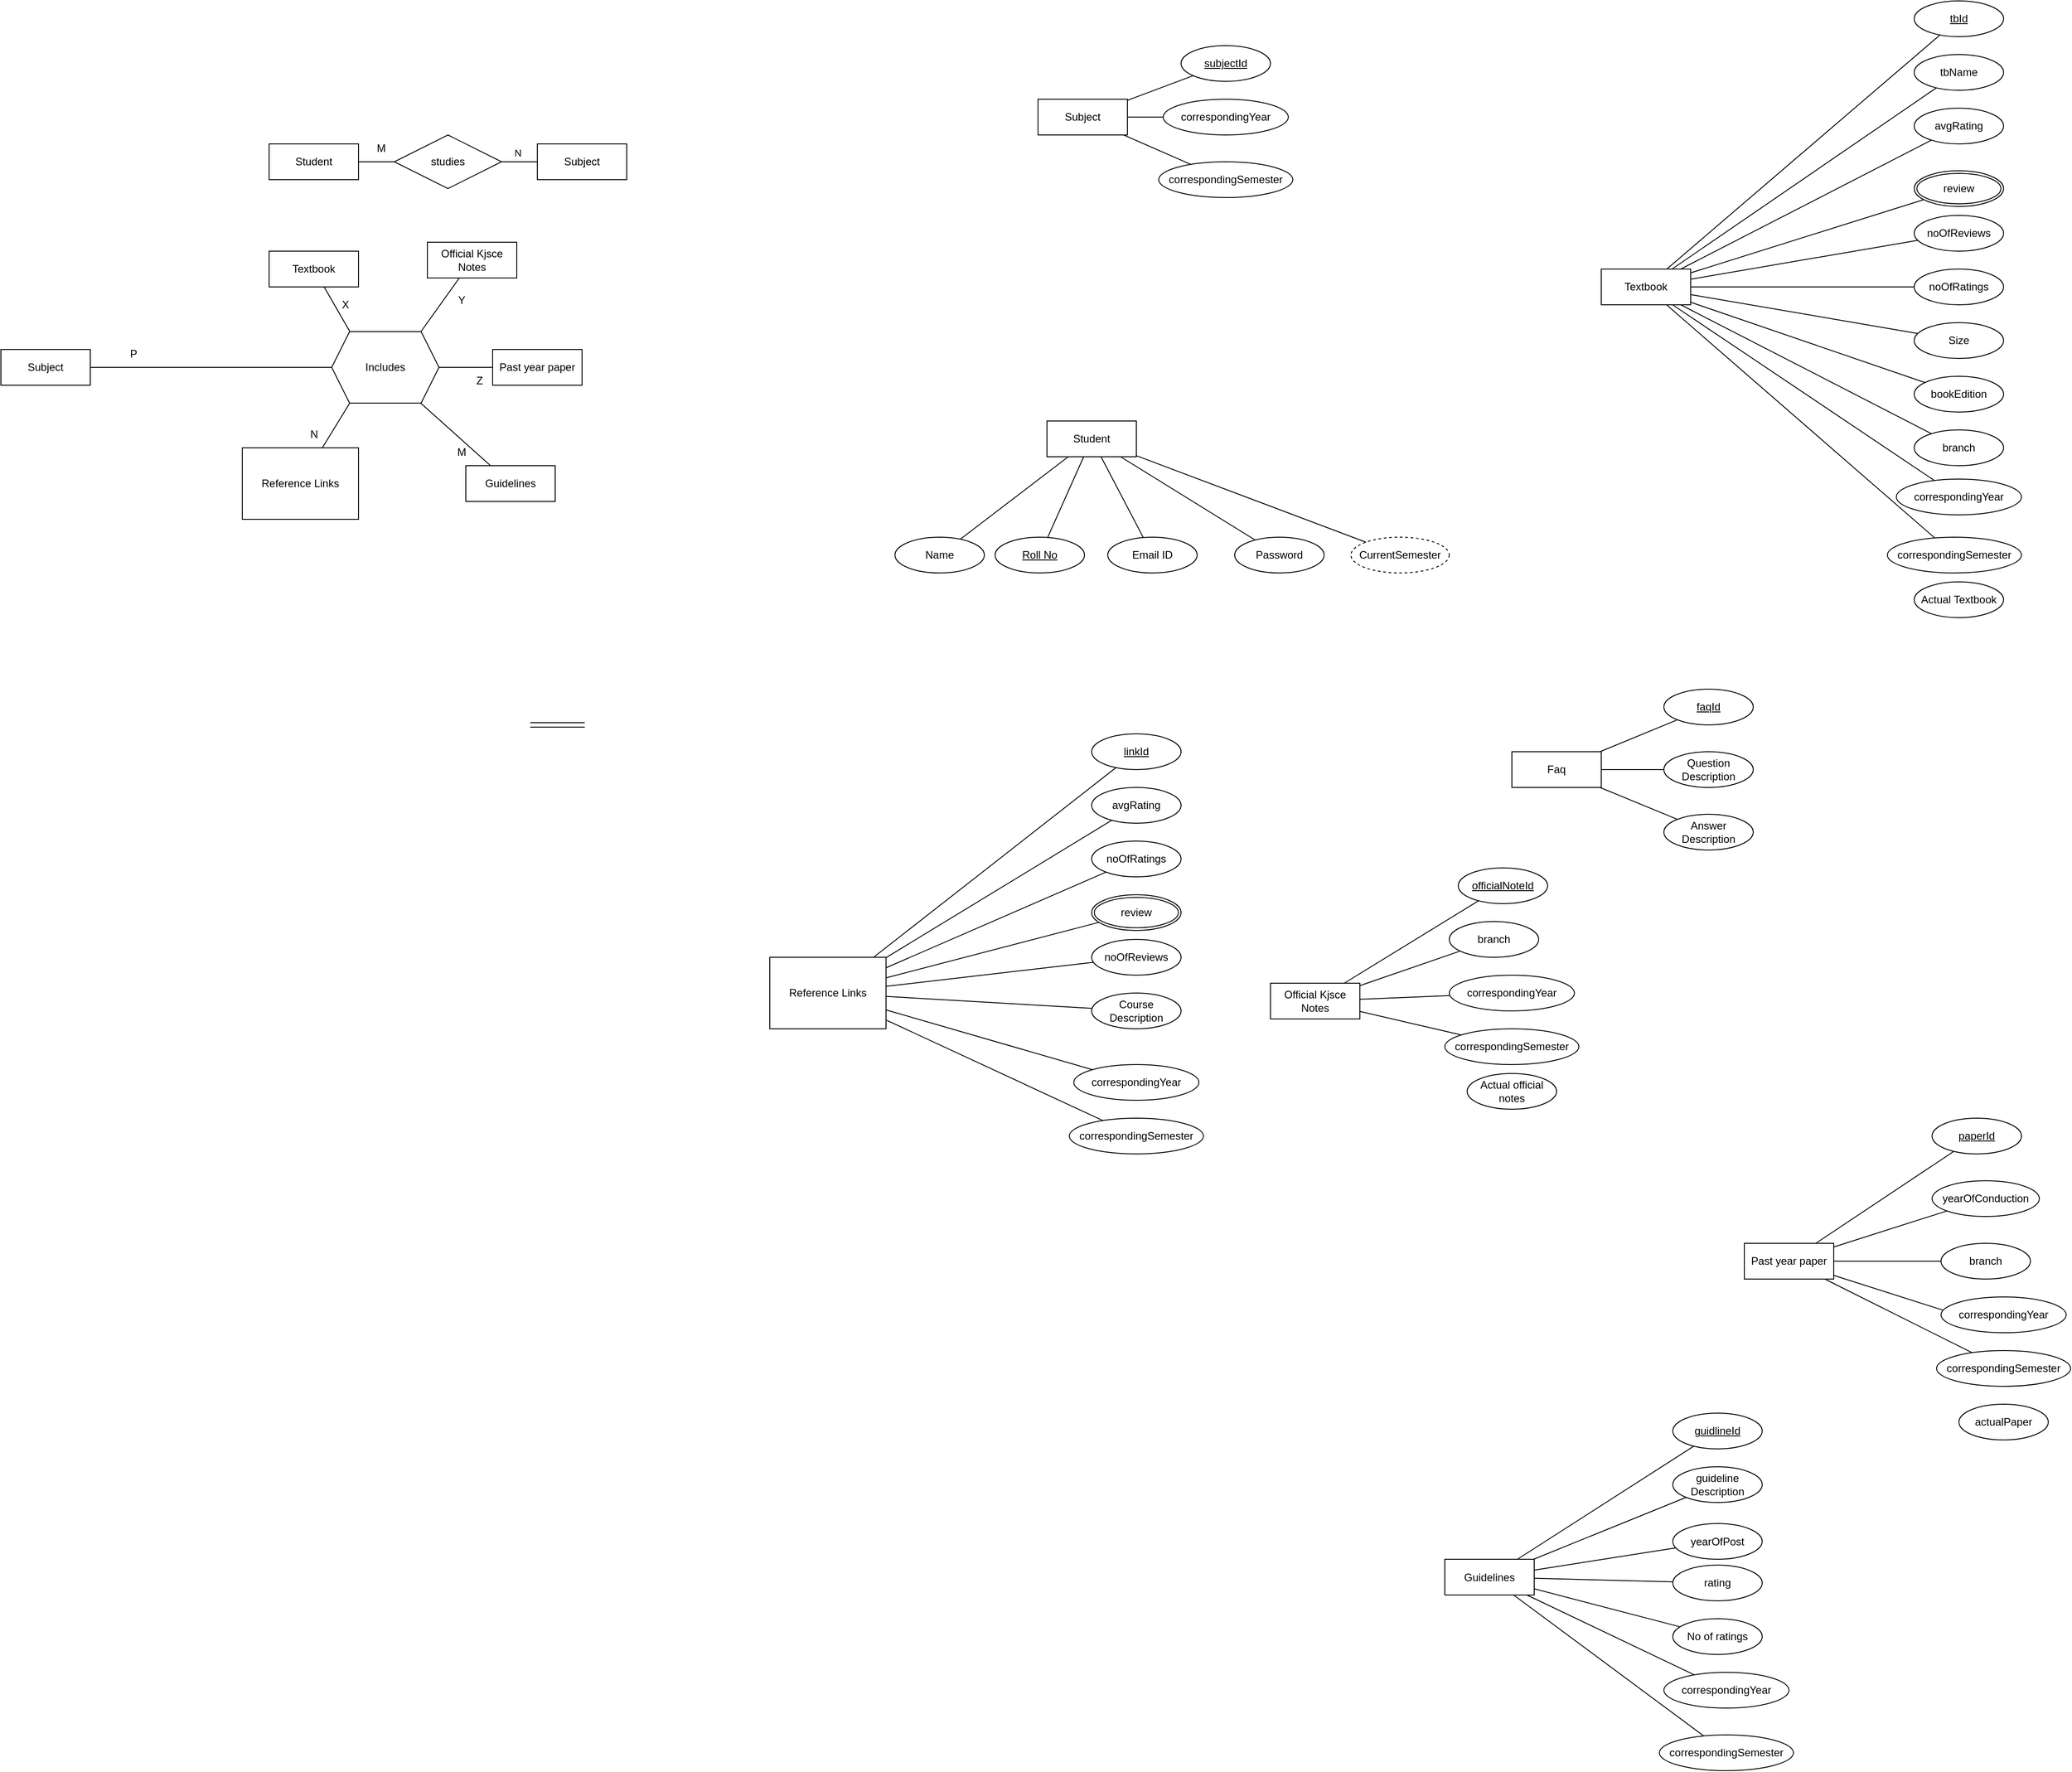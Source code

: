 <mxfile version="20.8.16" type="device"><diagram name="Page-1" id="X2BokGx-37KuDT-Nl5kM"><mxGraphModel dx="2121" dy="316" grid="1" gridSize="10" guides="1" tooltips="1" connect="1" arrows="1" fold="1" page="1" pageScale="1" pageWidth="827" pageHeight="1169" math="0" shadow="0"><root><mxCell id="0"/><mxCell id="1" parent="0"/><mxCell id="zIrbUxkJa_HAjr7PJI90-3" value="Subject" style="whiteSpace=wrap;html=1;align=center;" parent="1" vertex="1"><mxGeometry x="170" y="140" width="100" height="40" as="geometry"/></mxCell><mxCell id="IxkabMG1aAaslUCdvLZa-1" value="Student" style="whiteSpace=wrap;html=1;align=center;" vertex="1" parent="1"><mxGeometry x="180" y="500" width="100" height="40" as="geometry"/></mxCell><mxCell id="IxkabMG1aAaslUCdvLZa-9" value="" style="endArrow=none;html=1;rounded=0;" edge="1" parent="1" source="IxkabMG1aAaslUCdvLZa-2" target="IxkabMG1aAaslUCdvLZa-1"><mxGeometry width="50" height="50" relative="1" as="geometry"><mxPoint x="190" y="610" as="sourcePoint"/><mxPoint x="240" y="560" as="targetPoint"/></mxGeometry></mxCell><mxCell id="IxkabMG1aAaslUCdvLZa-10" value="" style="endArrow=none;html=1;rounded=0;" edge="1" parent="1" source="IxkabMG1aAaslUCdvLZa-17" target="IxkabMG1aAaslUCdvLZa-1"><mxGeometry width="50" height="50" relative="1" as="geometry"><mxPoint x="188.113" y="620.265" as="sourcePoint"/><mxPoint x="167.5" y="590.0" as="targetPoint"/></mxGeometry></mxCell><mxCell id="IxkabMG1aAaslUCdvLZa-11" value="" style="endArrow=none;html=1;rounded=0;" edge="1" parent="1" source="IxkabMG1aAaslUCdvLZa-4" target="IxkabMG1aAaslUCdvLZa-1"><mxGeometry width="50" height="50" relative="1" as="geometry"><mxPoint x="192.305" y="630.021" as="sourcePoint"/><mxPoint x="197.5" y="590.0" as="targetPoint"/></mxGeometry></mxCell><mxCell id="IxkabMG1aAaslUCdvLZa-12" value="" style="endArrow=none;html=1;rounded=0;" edge="1" parent="1" source="IxkabMG1aAaslUCdvLZa-5" target="IxkabMG1aAaslUCdvLZa-1"><mxGeometry width="50" height="50" relative="1" as="geometry"><mxPoint x="329.997" y="605.811" as="sourcePoint"/><mxPoint x="265.56" y="563.0" as="targetPoint"/></mxGeometry></mxCell><mxCell id="IxkabMG1aAaslUCdvLZa-13" value="Textbook" style="whiteSpace=wrap;html=1;align=center;" vertex="1" parent="1"><mxGeometry x="800" y="330" width="100" height="40" as="geometry"/></mxCell><mxCell id="IxkabMG1aAaslUCdvLZa-15" value="tbName" style="ellipse;whiteSpace=wrap;html=1;align=center;" vertex="1" parent="1"><mxGeometry x="1150" y="90" width="100" height="40" as="geometry"/></mxCell><mxCell id="IxkabMG1aAaslUCdvLZa-16" value="avgRating" style="ellipse;whiteSpace=wrap;html=1;align=center;" vertex="1" parent="1"><mxGeometry x="1150" y="150" width="100" height="40" as="geometry"/></mxCell><mxCell id="IxkabMG1aAaslUCdvLZa-18" value="" style="endArrow=none;html=1;rounded=0;" edge="1" parent="1" source="IxkabMG1aAaslUCdvLZa-13" target="IxkabMG1aAaslUCdvLZa-21"><mxGeometry width="50" height="50" relative="1" as="geometry"><mxPoint x="910" y="360" as="sourcePoint"/><mxPoint x="1156.171" y="194.727" as="targetPoint"/></mxGeometry></mxCell><mxCell id="IxkabMG1aAaslUCdvLZa-19" value="" style="endArrow=none;html=1;rounded=0;" edge="1" parent="1" source="IxkabMG1aAaslUCdvLZa-15" target="IxkabMG1aAaslUCdvLZa-13"><mxGeometry width="50" height="50" relative="1" as="geometry"><mxPoint x="1030" y="330" as="sourcePoint"/><mxPoint x="1080" y="280" as="targetPoint"/></mxGeometry></mxCell><mxCell id="IxkabMG1aAaslUCdvLZa-20" value="" style="endArrow=none;html=1;rounded=0;" edge="1" parent="1" source="IxkabMG1aAaslUCdvLZa-16" target="IxkabMG1aAaslUCdvLZa-13"><mxGeometry width="50" height="50" relative="1" as="geometry"><mxPoint x="1030" y="330" as="sourcePoint"/><mxPoint x="1080" y="280" as="targetPoint"/></mxGeometry></mxCell><mxCell id="IxkabMG1aAaslUCdvLZa-21" value="tbId" style="ellipse;whiteSpace=wrap;html=1;align=center;fontStyle=4;" vertex="1" parent="1"><mxGeometry x="1150" y="30" width="100" height="40" as="geometry"/></mxCell><mxCell id="IxkabMG1aAaslUCdvLZa-23" value="review" style="ellipse;shape=doubleEllipse;margin=3;whiteSpace=wrap;html=1;align=center;" vertex="1" parent="1"><mxGeometry x="1150" y="220" width="100" height="40" as="geometry"/></mxCell><mxCell id="IxkabMG1aAaslUCdvLZa-24" value="" style="endArrow=none;html=1;rounded=0;" edge="1" parent="1" source="IxkabMG1aAaslUCdvLZa-13" target="IxkabMG1aAaslUCdvLZa-23"><mxGeometry width="50" height="50" relative="1" as="geometry"><mxPoint x="1100" y="240" as="sourcePoint"/><mxPoint x="1150" y="190" as="targetPoint"/></mxGeometry></mxCell><mxCell id="IxkabMG1aAaslUCdvLZa-25" value="noOfRatings" style="ellipse;whiteSpace=wrap;html=1;align=center;" vertex="1" parent="1"><mxGeometry x="1150" y="330" width="100" height="40" as="geometry"/></mxCell><mxCell id="IxkabMG1aAaslUCdvLZa-26" value="" style="endArrow=none;html=1;rounded=0;" edge="1" parent="1" source="IxkabMG1aAaslUCdvLZa-25" target="IxkabMG1aAaslUCdvLZa-13"><mxGeometry width="50" height="50" relative="1" as="geometry"><mxPoint x="970" y="280" as="sourcePoint"/><mxPoint x="1020" y="230" as="targetPoint"/></mxGeometry></mxCell><mxCell id="IxkabMG1aAaslUCdvLZa-27" value="Size" style="ellipse;whiteSpace=wrap;html=1;align=center;" vertex="1" parent="1"><mxGeometry x="1150" y="390" width="100" height="40" as="geometry"/></mxCell><mxCell id="IxkabMG1aAaslUCdvLZa-28" value="" style="endArrow=none;html=1;rounded=0;" edge="1" parent="1" source="IxkabMG1aAaslUCdvLZa-13" target="IxkabMG1aAaslUCdvLZa-27"><mxGeometry width="50" height="50" relative="1" as="geometry"><mxPoint x="1140" y="260" as="sourcePoint"/><mxPoint x="1190" y="210" as="targetPoint"/></mxGeometry></mxCell><mxCell id="IxkabMG1aAaslUCdvLZa-30" value="Faq" style="whiteSpace=wrap;html=1;align=center;" vertex="1" parent="1"><mxGeometry x="700" y="870" width="100" height="40" as="geometry"/></mxCell><mxCell id="IxkabMG1aAaslUCdvLZa-34" value="Question Description" style="ellipse;whiteSpace=wrap;html=1;align=center;" vertex="1" parent="1"><mxGeometry x="870" y="870" width="100" height="40" as="geometry"/></mxCell><mxCell id="IxkabMG1aAaslUCdvLZa-35" value="Answer Description" style="ellipse;whiteSpace=wrap;html=1;align=center;" vertex="1" parent="1"><mxGeometry x="870" y="940" width="100" height="40" as="geometry"/></mxCell><mxCell id="IxkabMG1aAaslUCdvLZa-36" value="faqId" style="ellipse;whiteSpace=wrap;html=1;align=center;fontStyle=4;" vertex="1" parent="1"><mxGeometry x="870" y="800" width="100" height="40" as="geometry"/></mxCell><mxCell id="IxkabMG1aAaslUCdvLZa-37" value="" style="endArrow=none;html=1;rounded=0;" edge="1" parent="1" source="IxkabMG1aAaslUCdvLZa-30" target="IxkabMG1aAaslUCdvLZa-36"><mxGeometry width="50" height="50" relative="1" as="geometry"><mxPoint x="690" y="790" as="sourcePoint"/><mxPoint x="740" y="740" as="targetPoint"/></mxGeometry></mxCell><mxCell id="IxkabMG1aAaslUCdvLZa-38" value="" style="endArrow=none;html=1;rounded=0;" edge="1" parent="1" source="IxkabMG1aAaslUCdvLZa-30" target="IxkabMG1aAaslUCdvLZa-34"><mxGeometry width="50" height="50" relative="1" as="geometry"><mxPoint x="820.0" y="864.321" as="sourcePoint"/><mxPoint x="890.441" y="842.232" as="targetPoint"/></mxGeometry></mxCell><mxCell id="IxkabMG1aAaslUCdvLZa-40" value="" style="endArrow=none;html=1;rounded=0;" edge="1" parent="1" source="IxkabMG1aAaslUCdvLZa-30" target="IxkabMG1aAaslUCdvLZa-35"><mxGeometry width="50" height="50" relative="1" as="geometry"><mxPoint x="830.0" y="874.321" as="sourcePoint"/><mxPoint x="900.441" y="852.232" as="targetPoint"/></mxGeometry></mxCell><mxCell id="IxkabMG1aAaslUCdvLZa-41" value="Official Kjsce Notes" style="whiteSpace=wrap;html=1;align=center;" vertex="1" parent="1"><mxGeometry x="430" y="1129" width="100" height="40" as="geometry"/></mxCell><mxCell id="IxkabMG1aAaslUCdvLZa-44" value="Actual Textbook" style="ellipse;whiteSpace=wrap;html=1;align=center;" vertex="1" parent="1"><mxGeometry x="1150" y="680" width="100" height="40" as="geometry"/></mxCell><mxCell id="IxkabMG1aAaslUCdvLZa-45" value="Actual official notes" style="ellipse;whiteSpace=wrap;html=1;align=center;" vertex="1" parent="1"><mxGeometry x="650" y="1230" width="100" height="40" as="geometry"/></mxCell><mxCell id="IxkabMG1aAaslUCdvLZa-46" value="Reference Links" style="whiteSpace=wrap;html=1;align=center;" vertex="1" parent="1"><mxGeometry x="-130" y="1100" width="130" height="80" as="geometry"/></mxCell><mxCell id="IxkabMG1aAaslUCdvLZa-49" value="noOfReviews" style="ellipse;whiteSpace=wrap;html=1;align=center;" vertex="1" parent="1"><mxGeometry x="1150" y="270" width="100" height="40" as="geometry"/></mxCell><mxCell id="IxkabMG1aAaslUCdvLZa-51" value="" style="endArrow=none;html=1;rounded=0;" edge="1" parent="1" source="IxkabMG1aAaslUCdvLZa-49" target="IxkabMG1aAaslUCdvLZa-13"><mxGeometry width="50" height="50" relative="1" as="geometry"><mxPoint x="1176.854" y="395.026" as="sourcePoint"/><mxPoint x="944.286" y="290" as="targetPoint"/></mxGeometry></mxCell><mxCell id="IxkabMG1aAaslUCdvLZa-52" value="avgRating" style="ellipse;whiteSpace=wrap;html=1;align=center;" vertex="1" parent="1"><mxGeometry x="230" y="910" width="100" height="40" as="geometry"/></mxCell><mxCell id="IxkabMG1aAaslUCdvLZa-53" value="review" style="ellipse;shape=doubleEllipse;margin=3;whiteSpace=wrap;html=1;align=center;" vertex="1" parent="1"><mxGeometry x="230" y="1030" width="100" height="40" as="geometry"/></mxCell><mxCell id="IxkabMG1aAaslUCdvLZa-54" value="noOfRatings" style="ellipse;whiteSpace=wrap;html=1;align=center;" vertex="1" parent="1"><mxGeometry x="230" y="970" width="100" height="40" as="geometry"/></mxCell><mxCell id="IxkabMG1aAaslUCdvLZa-55" value="noOfReviews" style="ellipse;whiteSpace=wrap;html=1;align=center;" vertex="1" parent="1"><mxGeometry x="230" y="1080" width="100" height="40" as="geometry"/></mxCell><mxCell id="IxkabMG1aAaslUCdvLZa-56" value="" style="endArrow=none;html=1;rounded=0;" edge="1" parent="1" source="IxkabMG1aAaslUCdvLZa-46" target="IxkabMG1aAaslUCdvLZa-62"><mxGeometry width="50" height="50" relative="1" as="geometry"><mxPoint x="260" y="970" as="sourcePoint"/><mxPoint x="264.275" y="877.15" as="targetPoint"/></mxGeometry></mxCell><mxCell id="IxkabMG1aAaslUCdvLZa-57" value="" style="group;flipV=0;flipH=0;" vertex="1" connectable="0" parent="1"><mxGeometry x="10" y="630" width="480" height="40" as="geometry"/></mxCell><mxCell id="IxkabMG1aAaslUCdvLZa-2" value="Name" style="ellipse;whiteSpace=wrap;html=1;align=center;" vertex="1" parent="IxkabMG1aAaslUCdvLZa-57"><mxGeometry width="100" height="40" as="geometry"/></mxCell><mxCell id="IxkabMG1aAaslUCdvLZa-4" value="Email ID" style="ellipse;whiteSpace=wrap;html=1;align=center;" vertex="1" parent="IxkabMG1aAaslUCdvLZa-57"><mxGeometry x="238" width="100" height="40" as="geometry"/></mxCell><mxCell id="IxkabMG1aAaslUCdvLZa-5" value="Password" style="ellipse;whiteSpace=wrap;html=1;align=center;" vertex="1" parent="IxkabMG1aAaslUCdvLZa-57"><mxGeometry x="380" width="100" height="40" as="geometry"/></mxCell><mxCell id="IxkabMG1aAaslUCdvLZa-17" value="Roll No" style="ellipse;whiteSpace=wrap;html=1;align=center;fontStyle=4;" vertex="1" parent="IxkabMG1aAaslUCdvLZa-57"><mxGeometry x="112" width="100" height="40" as="geometry"/></mxCell><mxCell id="IxkabMG1aAaslUCdvLZa-58" value="" style="endArrow=none;html=1;rounded=0;" edge="1" parent="1" source="IxkabMG1aAaslUCdvLZa-46" target="IxkabMG1aAaslUCdvLZa-52"><mxGeometry width="50" height="50" relative="1" as="geometry"><mxPoint x="220" y="980" as="sourcePoint"/><mxPoint x="270" y="930" as="targetPoint"/></mxGeometry></mxCell><mxCell id="IxkabMG1aAaslUCdvLZa-59" value="" style="endArrow=none;html=1;rounded=0;" edge="1" parent="1" source="IxkabMG1aAaslUCdvLZa-46" target="IxkabMG1aAaslUCdvLZa-54"><mxGeometry width="50" height="50" relative="1" as="geometry"><mxPoint x="170" y="978.932" as="sourcePoint"/><mxPoint x="251.198" y="952.614" as="targetPoint"/></mxGeometry></mxCell><mxCell id="IxkabMG1aAaslUCdvLZa-60" value="" style="endArrow=none;html=1;rounded=0;" edge="1" parent="1" source="IxkabMG1aAaslUCdvLZa-46" target="IxkabMG1aAaslUCdvLZa-53"><mxGeometry width="50" height="50" relative="1" as="geometry"><mxPoint x="170" y="1000" as="sourcePoint"/><mxPoint x="240" y="1000" as="targetPoint"/></mxGeometry></mxCell><mxCell id="IxkabMG1aAaslUCdvLZa-61" value="" style="endArrow=none;html=1;rounded=0;" edge="1" parent="1" source="IxkabMG1aAaslUCdvLZa-46" target="IxkabMG1aAaslUCdvLZa-55"><mxGeometry width="50" height="50" relative="1" as="geometry"><mxPoint x="170" y="1021.068" as="sourcePoint"/><mxPoint x="251.198" y="1047.386" as="targetPoint"/></mxGeometry></mxCell><mxCell id="IxkabMG1aAaslUCdvLZa-62" value="linkId" style="ellipse;whiteSpace=wrap;html=1;align=center;fontStyle=4;" vertex="1" parent="1"><mxGeometry x="230" y="850" width="100" height="40" as="geometry"/></mxCell><mxCell id="IxkabMG1aAaslUCdvLZa-63" value="Course Description" style="ellipse;whiteSpace=wrap;html=1;align=center;" vertex="1" parent="1"><mxGeometry x="230" y="1140" width="100" height="40" as="geometry"/></mxCell><mxCell id="IxkabMG1aAaslUCdvLZa-65" value="" style="endArrow=none;html=1;rounded=0;" edge="1" parent="1" source="IxkabMG1aAaslUCdvLZa-46" target="IxkabMG1aAaslUCdvLZa-63"><mxGeometry width="50" height="50" relative="1" as="geometry"><mxPoint x="170" y="1060" as="sourcePoint"/><mxPoint x="370" y="1000" as="targetPoint"/></mxGeometry></mxCell><mxCell id="IxkabMG1aAaslUCdvLZa-66" value="Past year paper" style="whiteSpace=wrap;html=1;align=center;" vertex="1" parent="1"><mxGeometry x="960" y="1420" width="100" height="40" as="geometry"/></mxCell><mxCell id="IxkabMG1aAaslUCdvLZa-67" value="bookEdition" style="ellipse;whiteSpace=wrap;html=1;align=center;" vertex="1" parent="1"><mxGeometry x="1150" y="450" width="100" height="40" as="geometry"/></mxCell><mxCell id="IxkabMG1aAaslUCdvLZa-68" value="" style="endArrow=none;html=1;rounded=0;" edge="1" parent="1" source="IxkabMG1aAaslUCdvLZa-13" target="IxkabMG1aAaslUCdvLZa-67"><mxGeometry width="50" height="50" relative="1" as="geometry"><mxPoint x="870" y="230" as="sourcePoint"/><mxPoint x="1080" y="370" as="targetPoint"/></mxGeometry></mxCell><mxCell id="IxkabMG1aAaslUCdvLZa-69" value="paperId" style="ellipse;whiteSpace=wrap;html=1;align=center;fontStyle=4;" vertex="1" parent="1"><mxGeometry x="1170" y="1280" width="100" height="40" as="geometry"/></mxCell><mxCell id="IxkabMG1aAaslUCdvLZa-70" value="yearOfConduction" style="ellipse;whiteSpace=wrap;html=1;align=center;" vertex="1" parent="1"><mxGeometry x="1170" y="1350" width="120" height="40" as="geometry"/></mxCell><mxCell id="IxkabMG1aAaslUCdvLZa-71" value="branch" style="ellipse;whiteSpace=wrap;html=1;align=center;" vertex="1" parent="1"><mxGeometry x="1180" y="1420" width="100" height="40" as="geometry"/></mxCell><mxCell id="IxkabMG1aAaslUCdvLZa-73" value="actualPaper" style="ellipse;whiteSpace=wrap;html=1;align=center;" vertex="1" parent="1"><mxGeometry x="1200" y="1600" width="100" height="40" as="geometry"/></mxCell><mxCell id="IxkabMG1aAaslUCdvLZa-74" value="" style="endArrow=none;html=1;rounded=0;" edge="1" parent="1" source="IxkabMG1aAaslUCdvLZa-66" target="IxkabMG1aAaslUCdvLZa-69"><mxGeometry width="50" height="50" relative="1" as="geometry"><mxPoint x="1110" y="1470" as="sourcePoint"/><mxPoint x="1160" y="1420" as="targetPoint"/></mxGeometry></mxCell><mxCell id="IxkabMG1aAaslUCdvLZa-75" value="" style="endArrow=none;html=1;rounded=0;" edge="1" parent="1" source="IxkabMG1aAaslUCdvLZa-66" target="IxkabMG1aAaslUCdvLZa-70"><mxGeometry width="50" height="50" relative="1" as="geometry"><mxPoint x="1110" y="1470" as="sourcePoint"/><mxPoint x="1160" y="1420" as="targetPoint"/></mxGeometry></mxCell><mxCell id="IxkabMG1aAaslUCdvLZa-76" value="" style="endArrow=none;html=1;rounded=0;" edge="1" parent="1" source="IxkabMG1aAaslUCdvLZa-66" target="IxkabMG1aAaslUCdvLZa-71"><mxGeometry width="50" height="50" relative="1" as="geometry"><mxPoint x="1110" y="1470" as="sourcePoint"/><mxPoint x="1160" y="1420" as="targetPoint"/></mxGeometry></mxCell><mxCell id="IxkabMG1aAaslUCdvLZa-77" value="" style="endArrow=none;html=1;rounded=0;" edge="1" parent="1" source="IxkabMG1aAaslUCdvLZa-66"><mxGeometry width="50" height="50" relative="1" as="geometry"><mxPoint x="1110" y="1470" as="sourcePoint"/><mxPoint x="1190.87" y="1497.55" as="targetPoint"/></mxGeometry></mxCell><mxCell id="IxkabMG1aAaslUCdvLZa-78" value="Guidelines" style="whiteSpace=wrap;html=1;align=center;" vertex="1" parent="1"><mxGeometry x="625" y="1773.5" width="100" height="40" as="geometry"/></mxCell><mxCell id="IxkabMG1aAaslUCdvLZa-80" value="guideline Description" style="ellipse;whiteSpace=wrap;html=1;align=center;" vertex="1" parent="1"><mxGeometry x="880" y="1670" width="100" height="40" as="geometry"/></mxCell><mxCell id="IxkabMG1aAaslUCdvLZa-81" value="yearOfPost" style="ellipse;whiteSpace=wrap;html=1;align=center;" vertex="1" parent="1"><mxGeometry x="880" y="1733.5" width="100" height="40" as="geometry"/></mxCell><mxCell id="IxkabMG1aAaslUCdvLZa-82" value="rating" style="ellipse;whiteSpace=wrap;html=1;align=center;" vertex="1" parent="1"><mxGeometry x="880" y="1780" width="100" height="40" as="geometry"/></mxCell><mxCell id="IxkabMG1aAaslUCdvLZa-83" value="No of ratings" style="ellipse;whiteSpace=wrap;html=1;align=center;" vertex="1" parent="1"><mxGeometry x="880" y="1840" width="100" height="40" as="geometry"/></mxCell><mxCell id="IxkabMG1aAaslUCdvLZa-84" value="" style="endArrow=none;html=1;rounded=0;" edge="1" parent="1" source="IxkabMG1aAaslUCdvLZa-78" target="IxkabMG1aAaslUCdvLZa-80"><mxGeometry width="50" height="50" relative="1" as="geometry"><mxPoint x="840" y="1800" as="sourcePoint"/><mxPoint x="890" y="1750" as="targetPoint"/></mxGeometry></mxCell><mxCell id="IxkabMG1aAaslUCdvLZa-85" value="" style="endArrow=none;html=1;rounded=0;" edge="1" parent="1" source="IxkabMG1aAaslUCdvLZa-78" target="IxkabMG1aAaslUCdvLZa-81"><mxGeometry width="50" height="50" relative="1" as="geometry"><mxPoint x="840" y="1800" as="sourcePoint"/><mxPoint x="890" y="1750" as="targetPoint"/></mxGeometry></mxCell><mxCell id="IxkabMG1aAaslUCdvLZa-86" value="" style="endArrow=none;html=1;rounded=0;" edge="1" parent="1" source="IxkabMG1aAaslUCdvLZa-78" target="IxkabMG1aAaslUCdvLZa-82"><mxGeometry width="50" height="50" relative="1" as="geometry"><mxPoint x="840" y="1800" as="sourcePoint"/><mxPoint x="890" y="1750" as="targetPoint"/></mxGeometry></mxCell><mxCell id="IxkabMG1aAaslUCdvLZa-87" value="" style="endArrow=none;html=1;rounded=0;" edge="1" parent="1" source="IxkabMG1aAaslUCdvLZa-78" target="IxkabMG1aAaslUCdvLZa-83"><mxGeometry width="50" height="50" relative="1" as="geometry"><mxPoint x="840" y="1800" as="sourcePoint"/><mxPoint x="890" y="1750" as="targetPoint"/></mxGeometry></mxCell><mxCell id="IxkabMG1aAaslUCdvLZa-88" value="correspondingYear" style="ellipse;whiteSpace=wrap;html=1;align=center;" vertex="1" parent="1"><mxGeometry x="870" y="1900" width="140" height="40" as="geometry"/></mxCell><mxCell id="IxkabMG1aAaslUCdvLZa-89" value="correspondingSemester" style="ellipse;whiteSpace=wrap;html=1;align=center;" vertex="1" parent="1"><mxGeometry x="865" y="1970" width="150" height="40" as="geometry"/></mxCell><mxCell id="IxkabMG1aAaslUCdvLZa-90" value="correspondingYear" style="ellipse;whiteSpace=wrap;html=1;align=center;" vertex="1" parent="1"><mxGeometry x="1180" y="1480" width="140" height="40" as="geometry"/></mxCell><mxCell id="IxkabMG1aAaslUCdvLZa-91" value="correspondingSemester" style="ellipse;whiteSpace=wrap;html=1;align=center;" vertex="1" parent="1"><mxGeometry x="1175" y="1540" width="150" height="40" as="geometry"/></mxCell><mxCell id="IxkabMG1aAaslUCdvLZa-92" value="correspondingYear" style="ellipse;whiteSpace=wrap;html=1;align=center;" vertex="1" parent="1"><mxGeometry x="1130" y="565" width="140" height="40" as="geometry"/></mxCell><mxCell id="IxkabMG1aAaslUCdvLZa-93" value="correspondingSemester" style="ellipse;whiteSpace=wrap;html=1;align=center;" vertex="1" parent="1"><mxGeometry x="1120" y="630" width="150" height="40" as="geometry"/></mxCell><mxCell id="IxkabMG1aAaslUCdvLZa-94" value="correspondingYear" style="ellipse;whiteSpace=wrap;html=1;align=center;" vertex="1" parent="1"><mxGeometry x="210" y="1220" width="140" height="40" as="geometry"/></mxCell><mxCell id="IxkabMG1aAaslUCdvLZa-95" value="correspondingSemester" style="ellipse;whiteSpace=wrap;html=1;align=center;" vertex="1" parent="1"><mxGeometry x="205" y="1280" width="150" height="40" as="geometry"/></mxCell><mxCell id="IxkabMG1aAaslUCdvLZa-96" value="" style="endArrow=none;html=1;rounded=0;" edge="1" parent="1" source="IxkabMG1aAaslUCdvLZa-46" target="IxkabMG1aAaslUCdvLZa-94"><mxGeometry width="50" height="50" relative="1" as="geometry"><mxPoint x="210" y="1230" as="sourcePoint"/><mxPoint x="260" y="1180" as="targetPoint"/></mxGeometry></mxCell><mxCell id="IxkabMG1aAaslUCdvLZa-97" value="" style="endArrow=none;html=1;rounded=0;" edge="1" parent="1" source="IxkabMG1aAaslUCdvLZa-46" target="IxkabMG1aAaslUCdvLZa-95"><mxGeometry width="50" height="50" relative="1" as="geometry"><mxPoint x="210" y="1230" as="sourcePoint"/><mxPoint x="260" y="1180" as="targetPoint"/></mxGeometry></mxCell><mxCell id="IxkabMG1aAaslUCdvLZa-98" value="" style="endArrow=none;html=1;rounded=0;" edge="1" parent="1" source="IxkabMG1aAaslUCdvLZa-13" target="IxkabMG1aAaslUCdvLZa-92"><mxGeometry width="50" height="50" relative="1" as="geometry"><mxPoint x="890" y="400" as="sourcePoint"/><mxPoint x="940" y="350" as="targetPoint"/></mxGeometry></mxCell><mxCell id="IxkabMG1aAaslUCdvLZa-99" value="" style="endArrow=none;html=1;rounded=0;" edge="1" parent="1" source="IxkabMG1aAaslUCdvLZa-13" target="IxkabMG1aAaslUCdvLZa-93"><mxGeometry width="50" height="50" relative="1" as="geometry"><mxPoint x="922.962" y="290" as="sourcePoint"/><mxPoint x="1188.174" y="520.997" as="targetPoint"/></mxGeometry></mxCell><mxCell id="IxkabMG1aAaslUCdvLZa-101" value="" style="endArrow=none;html=1;rounded=0;" edge="1" parent="1" source="IxkabMG1aAaslUCdvLZa-160" target="IxkabMG1aAaslUCdvLZa-41"><mxGeometry width="50" height="50" relative="1" as="geometry"><mxPoint x="662.673" y="1036.749" as="sourcePoint"/><mxPoint x="570" y="1048" as="targetPoint"/></mxGeometry></mxCell><mxCell id="IxkabMG1aAaslUCdvLZa-103" value="branch" style="ellipse;whiteSpace=wrap;html=1;align=center;" vertex="1" parent="1"><mxGeometry x="630" y="1060" width="100" height="40" as="geometry"/></mxCell><mxCell id="IxkabMG1aAaslUCdvLZa-104" value="correspondingYear" style="ellipse;whiteSpace=wrap;html=1;align=center;" vertex="1" parent="1"><mxGeometry x="630" y="1120" width="140" height="40" as="geometry"/></mxCell><mxCell id="IxkabMG1aAaslUCdvLZa-105" value="" style="endArrow=none;html=1;rounded=0;" edge="1" parent="1" source="IxkabMG1aAaslUCdvLZa-41" target="IxkabMG1aAaslUCdvLZa-103"><mxGeometry width="50" height="50" relative="1" as="geometry"><mxPoint x="650" y="1180" as="sourcePoint"/><mxPoint x="700" y="1130" as="targetPoint"/></mxGeometry></mxCell><mxCell id="IxkabMG1aAaslUCdvLZa-106" value="" style="endArrow=none;html=1;rounded=0;" edge="1" parent="1" source="IxkabMG1aAaslUCdvLZa-41" target="IxkabMG1aAaslUCdvLZa-104"><mxGeometry width="50" height="50" relative="1" as="geometry"><mxPoint x="650" y="1180" as="sourcePoint"/><mxPoint x="700" y="1130" as="targetPoint"/></mxGeometry></mxCell><mxCell id="IxkabMG1aAaslUCdvLZa-109" value="subjectId" style="ellipse;whiteSpace=wrap;html=1;align=center;fontStyle=4;" vertex="1" parent="1"><mxGeometry x="330" y="80" width="100" height="40" as="geometry"/></mxCell><mxCell id="IxkabMG1aAaslUCdvLZa-111" value="correspondingYear" style="ellipse;whiteSpace=wrap;html=1;align=center;" vertex="1" parent="1"><mxGeometry x="310" y="140" width="140" height="40" as="geometry"/></mxCell><mxCell id="IxkabMG1aAaslUCdvLZa-112" value="correspondingSemester" style="ellipse;whiteSpace=wrap;html=1;align=center;" vertex="1" parent="1"><mxGeometry x="305" y="210" width="150" height="40" as="geometry"/></mxCell><mxCell id="IxkabMG1aAaslUCdvLZa-113" value="" style="endArrow=none;html=1;rounded=0;" edge="1" parent="1" source="zIrbUxkJa_HAjr7PJI90-3" target="IxkabMG1aAaslUCdvLZa-109"><mxGeometry width="50" height="50" relative="1" as="geometry"><mxPoint x="350" y="290" as="sourcePoint"/><mxPoint x="400" y="240" as="targetPoint"/></mxGeometry></mxCell><mxCell id="IxkabMG1aAaslUCdvLZa-114" value="" style="endArrow=none;html=1;rounded=0;" edge="1" parent="1" source="zIrbUxkJa_HAjr7PJI90-3" target="IxkabMG1aAaslUCdvLZa-111"><mxGeometry width="50" height="50" relative="1" as="geometry"><mxPoint x="350" y="290" as="sourcePoint"/><mxPoint x="400" y="240" as="targetPoint"/></mxGeometry></mxCell><mxCell id="IxkabMG1aAaslUCdvLZa-115" value="" style="endArrow=none;html=1;rounded=0;" edge="1" parent="1" source="zIrbUxkJa_HAjr7PJI90-3" target="IxkabMG1aAaslUCdvLZa-112"><mxGeometry width="50" height="50" relative="1" as="geometry"><mxPoint x="350" y="290" as="sourcePoint"/><mxPoint x="240" y="250" as="targetPoint"/></mxGeometry></mxCell><mxCell id="IxkabMG1aAaslUCdvLZa-116" value="Student" style="whiteSpace=wrap;html=1;align=center;" vertex="1" parent="1"><mxGeometry x="-690" y="190" width="100" height="40" as="geometry"/></mxCell><mxCell id="IxkabMG1aAaslUCdvLZa-118" value="studies" style="shape=rhombus;perimeter=rhombusPerimeter;whiteSpace=wrap;html=1;align=center;" vertex="1" parent="1"><mxGeometry x="-550" y="180" width="120" height="60" as="geometry"/></mxCell><mxCell id="IxkabMG1aAaslUCdvLZa-119" value="Subject" style="whiteSpace=wrap;html=1;align=center;" vertex="1" parent="1"><mxGeometry x="-390" y="190" width="100" height="40" as="geometry"/></mxCell><mxCell id="IxkabMG1aAaslUCdvLZa-120" value="" style="endArrow=none;html=1;rounded=0;" edge="1" parent="1" source="IxkabMG1aAaslUCdvLZa-116" target="IxkabMG1aAaslUCdvLZa-118"><mxGeometry width="50" height="50" relative="1" as="geometry"><mxPoint x="-570" y="290" as="sourcePoint"/><mxPoint x="-520" y="240" as="targetPoint"/></mxGeometry></mxCell><object label="" id="IxkabMG1aAaslUCdvLZa-121"><mxCell style="endArrow=none;html=1;rounded=0;" edge="1" parent="1" source="IxkabMG1aAaslUCdvLZa-118" target="IxkabMG1aAaslUCdvLZa-119"><mxGeometry width="50" height="50" relative="1" as="geometry"><mxPoint x="-570" y="290" as="sourcePoint"/><mxPoint x="-520" y="240" as="targetPoint"/></mxGeometry></mxCell></object><mxCell id="IxkabMG1aAaslUCdvLZa-122" value="N" style="edgeLabel;html=1;align=center;verticalAlign=middle;resizable=0;points=[];" vertex="1" connectable="0" parent="IxkabMG1aAaslUCdvLZa-121"><mxGeometry x="0.276" y="1" relative="1" as="geometry"><mxPoint x="-8" y="-9" as="offset"/></mxGeometry></mxCell><mxCell id="IxkabMG1aAaslUCdvLZa-124" value="M" style="text;html=1;align=center;verticalAlign=middle;resizable=0;points=[];autosize=1;strokeColor=none;fillColor=none;" vertex="1" parent="1"><mxGeometry x="-580" y="180" width="30" height="30" as="geometry"/></mxCell><mxCell id="IxkabMG1aAaslUCdvLZa-125" value="Subject" style="whiteSpace=wrap;html=1;align=center;" vertex="1" parent="1"><mxGeometry x="-990" y="420" width="100" height="40" as="geometry"/></mxCell><mxCell id="IxkabMG1aAaslUCdvLZa-127" value="Includes" style="shape=hexagon;perimeter=hexagonPerimeter2;whiteSpace=wrap;html=1;fixedSize=1;" vertex="1" parent="1"><mxGeometry x="-620" y="400" width="120" height="80" as="geometry"/></mxCell><mxCell id="IxkabMG1aAaslUCdvLZa-128" value="Textbook" style="whiteSpace=wrap;html=1;align=center;" vertex="1" parent="1"><mxGeometry x="-690" y="310" width="100" height="40" as="geometry"/></mxCell><mxCell id="IxkabMG1aAaslUCdvLZa-129" value="Official Kjsce Notes" style="whiteSpace=wrap;html=1;align=center;" vertex="1" parent="1"><mxGeometry x="-513" y="300" width="100" height="40" as="geometry"/></mxCell><mxCell id="IxkabMG1aAaslUCdvLZa-130" value="Past year paper" style="whiteSpace=wrap;html=1;align=center;" vertex="1" parent="1"><mxGeometry x="-440" y="420" width="100" height="40" as="geometry"/></mxCell><mxCell id="IxkabMG1aAaslUCdvLZa-131" value="Guidelines" style="whiteSpace=wrap;html=1;align=center;" vertex="1" parent="1"><mxGeometry x="-470" y="550" width="100" height="40" as="geometry"/></mxCell><mxCell id="IxkabMG1aAaslUCdvLZa-132" value="Reference Links" style="whiteSpace=wrap;html=1;align=center;" vertex="1" parent="1"><mxGeometry x="-720" y="530" width="130" height="80" as="geometry"/></mxCell><mxCell id="IxkabMG1aAaslUCdvLZa-135" value="" style="endArrow=none;html=1;rounded=0;" edge="1" parent="1" source="IxkabMG1aAaslUCdvLZa-125" target="IxkabMG1aAaslUCdvLZa-127"><mxGeometry width="50" height="50" relative="1" as="geometry"><mxPoint x="-570" y="440" as="sourcePoint"/><mxPoint x="-520" y="390" as="targetPoint"/></mxGeometry></mxCell><mxCell id="IxkabMG1aAaslUCdvLZa-136" value="" style="endArrow=none;html=1;rounded=0;entryX=0.169;entryY=-0.001;entryDx=0;entryDy=0;entryPerimeter=0;" edge="1" parent="1" source="IxkabMG1aAaslUCdvLZa-128" target="IxkabMG1aAaslUCdvLZa-127"><mxGeometry width="50" height="50" relative="1" as="geometry"><mxPoint x="-570" y="440" as="sourcePoint"/><mxPoint x="-520" y="390" as="targetPoint"/></mxGeometry></mxCell><mxCell id="IxkabMG1aAaslUCdvLZa-137" value="" style="endArrow=none;html=1;rounded=0;exitX=0.832;exitY=0;exitDx=0;exitDy=0;exitPerimeter=0;" edge="1" parent="1" source="IxkabMG1aAaslUCdvLZa-127" target="IxkabMG1aAaslUCdvLZa-129"><mxGeometry width="50" height="50" relative="1" as="geometry"><mxPoint x="-550" y="360" as="sourcePoint"/><mxPoint x="-520" y="390" as="targetPoint"/></mxGeometry></mxCell><mxCell id="IxkabMG1aAaslUCdvLZa-138" value="" style="endArrow=none;html=1;rounded=0;exitX=1;exitY=0.5;exitDx=0;exitDy=0;" edge="1" parent="1" source="IxkabMG1aAaslUCdvLZa-127" target="IxkabMG1aAaslUCdvLZa-130"><mxGeometry width="50" height="50" relative="1" as="geometry"><mxPoint x="-510.16" y="410" as="sourcePoint"/><mxPoint x="-467.29" y="350" as="targetPoint"/></mxGeometry></mxCell><mxCell id="IxkabMG1aAaslUCdvLZa-139" value="" style="endArrow=none;html=1;rounded=0;entryX=0.825;entryY=0.994;entryDx=0;entryDy=0;entryPerimeter=0;" edge="1" parent="1" source="IxkabMG1aAaslUCdvLZa-131" target="IxkabMG1aAaslUCdvLZa-127"><mxGeometry width="50" height="50" relative="1" as="geometry"><mxPoint x="-500.16" y="420" as="sourcePoint"/><mxPoint x="-457.29" y="360" as="targetPoint"/></mxGeometry></mxCell><mxCell id="IxkabMG1aAaslUCdvLZa-140" value="" style="endArrow=none;html=1;rounded=0;exitX=0.166;exitY=1.005;exitDx=0;exitDy=0;exitPerimeter=0;" edge="1" parent="1" source="IxkabMG1aAaslUCdvLZa-127" target="IxkabMG1aAaslUCdvLZa-132"><mxGeometry width="50" height="50" relative="1" as="geometry"><mxPoint x="-490.16" y="430" as="sourcePoint"/><mxPoint x="-447.29" y="370" as="targetPoint"/></mxGeometry></mxCell><mxCell id="IxkabMG1aAaslUCdvLZa-141" value="X" style="text;html=1;align=center;verticalAlign=middle;resizable=0;points=[];autosize=1;strokeColor=none;fillColor=none;" vertex="1" parent="1"><mxGeometry x="-620" y="355" width="30" height="30" as="geometry"/></mxCell><mxCell id="IxkabMG1aAaslUCdvLZa-144" value="Y" style="text;html=1;align=center;verticalAlign=middle;resizable=0;points=[];autosize=1;strokeColor=none;fillColor=none;" vertex="1" parent="1"><mxGeometry x="-490" y="350" width="30" height="30" as="geometry"/></mxCell><mxCell id="IxkabMG1aAaslUCdvLZa-145" value="Z" style="text;html=1;align=center;verticalAlign=middle;resizable=0;points=[];autosize=1;strokeColor=none;fillColor=none;" vertex="1" parent="1"><mxGeometry x="-470" y="440" width="30" height="30" as="geometry"/></mxCell><mxCell id="IxkabMG1aAaslUCdvLZa-146" value="M" style="text;html=1;align=center;verticalAlign=middle;resizable=0;points=[];autosize=1;strokeColor=none;fillColor=none;" vertex="1" parent="1"><mxGeometry x="-490" y="520" width="30" height="30" as="geometry"/></mxCell><mxCell id="IxkabMG1aAaslUCdvLZa-147" value="N" style="text;html=1;align=center;verticalAlign=middle;resizable=0;points=[];autosize=1;strokeColor=none;fillColor=none;" vertex="1" parent="1"><mxGeometry x="-655" y="500" width="30" height="30" as="geometry"/></mxCell><mxCell id="IxkabMG1aAaslUCdvLZa-148" value="P" style="text;html=1;align=center;verticalAlign=middle;resizable=0;points=[];autosize=1;strokeColor=none;fillColor=none;" vertex="1" parent="1"><mxGeometry x="-857" y="410" width="30" height="30" as="geometry"/></mxCell><mxCell id="IxkabMG1aAaslUCdvLZa-150" value="CurrentSemester" style="ellipse;whiteSpace=wrap;html=1;align=center;dashed=1;" vertex="1" parent="1"><mxGeometry x="520" y="630" width="110" height="40" as="geometry"/></mxCell><mxCell id="IxkabMG1aAaslUCdvLZa-151" value="" style="endArrow=none;html=1;rounded=0;" edge="1" parent="1" source="IxkabMG1aAaslUCdvLZa-1" target="IxkabMG1aAaslUCdvLZa-150"><mxGeometry width="50" height="50" relative="1" as="geometry"><mxPoint x="340" y="470" as="sourcePoint"/><mxPoint x="390" y="420" as="targetPoint"/></mxGeometry></mxCell><mxCell id="IxkabMG1aAaslUCdvLZa-152" value="correspondingSemester" style="ellipse;whiteSpace=wrap;html=1;align=center;" vertex="1" parent="1"><mxGeometry x="625" y="1180" width="150" height="40" as="geometry"/></mxCell><mxCell id="IxkabMG1aAaslUCdvLZa-153" value="" style="endArrow=none;html=1;rounded=0;" edge="1" parent="1" source="IxkabMG1aAaslUCdvLZa-41" target="IxkabMG1aAaslUCdvLZa-152"><mxGeometry width="50" height="50" relative="1" as="geometry"><mxPoint x="700" y="1080" as="sourcePoint"/><mxPoint x="750" y="1030" as="targetPoint"/></mxGeometry></mxCell><mxCell id="IxkabMG1aAaslUCdvLZa-154" value="" style="endArrow=none;html=1;rounded=0;" edge="1" parent="1" source="IxkabMG1aAaslUCdvLZa-66" target="IxkabMG1aAaslUCdvLZa-91"><mxGeometry width="50" height="50" relative="1" as="geometry"><mxPoint x="1070" y="1465.909" as="sourcePoint"/><mxPoint x="1200.87" y="1507.55" as="targetPoint"/></mxGeometry></mxCell><mxCell id="IxkabMG1aAaslUCdvLZa-155" value="" style="endArrow=none;html=1;rounded=0;" edge="1" parent="1" source="IxkabMG1aAaslUCdvLZa-78" target="IxkabMG1aAaslUCdvLZa-88"><mxGeometry width="50" height="50" relative="1" as="geometry"><mxPoint x="940" y="1850" as="sourcePoint"/><mxPoint x="990" y="1800" as="targetPoint"/></mxGeometry></mxCell><mxCell id="IxkabMG1aAaslUCdvLZa-156" value="" style="endArrow=none;html=1;rounded=0;" edge="1" parent="1" source="IxkabMG1aAaslUCdvLZa-78" target="IxkabMG1aAaslUCdvLZa-89"><mxGeometry width="50" height="50" relative="1" as="geometry"><mxPoint x="940" y="1850" as="sourcePoint"/><mxPoint x="990" y="1800" as="targetPoint"/></mxGeometry></mxCell><mxCell id="IxkabMG1aAaslUCdvLZa-158" value="guidlineId" style="ellipse;whiteSpace=wrap;html=1;align=center;fontStyle=4;" vertex="1" parent="1"><mxGeometry x="880" y="1610" width="100" height="40" as="geometry"/></mxCell><mxCell id="IxkabMG1aAaslUCdvLZa-159" value="" style="endArrow=none;html=1;rounded=0;" edge="1" parent="1" source="IxkabMG1aAaslUCdvLZa-78" target="IxkabMG1aAaslUCdvLZa-158"><mxGeometry width="50" height="50" relative="1" as="geometry"><mxPoint x="750" y="1780" as="sourcePoint"/><mxPoint x="800" y="1730" as="targetPoint"/></mxGeometry></mxCell><mxCell id="IxkabMG1aAaslUCdvLZa-160" value="officialNoteId" style="ellipse;whiteSpace=wrap;html=1;align=center;fontStyle=4;" vertex="1" parent="1"><mxGeometry x="640" y="1000" width="100" height="40" as="geometry"/></mxCell><mxCell id="IxkabMG1aAaslUCdvLZa-163" value="branch" style="ellipse;whiteSpace=wrap;html=1;align=center;" vertex="1" parent="1"><mxGeometry x="1150" y="510" width="100" height="40" as="geometry"/></mxCell><mxCell id="IxkabMG1aAaslUCdvLZa-164" value="" style="endArrow=none;html=1;rounded=0;" edge="1" parent="1" source="IxkabMG1aAaslUCdvLZa-13" target="IxkabMG1aAaslUCdvLZa-163"><mxGeometry width="50" height="50" relative="1" as="geometry"><mxPoint x="1100" y="400" as="sourcePoint"/><mxPoint x="1150" y="350" as="targetPoint"/></mxGeometry></mxCell><mxCell id="IxkabMG1aAaslUCdvLZa-165" value="" style="shape=partialRectangle;whiteSpace=wrap;html=1;top=0;bottom=0;fillColor=none;direction=south;" vertex="1" parent="1"><mxGeometry x="-397.5" y="837.5" width="60" height="5" as="geometry"/></mxCell></root></mxGraphModel></diagram></mxfile>